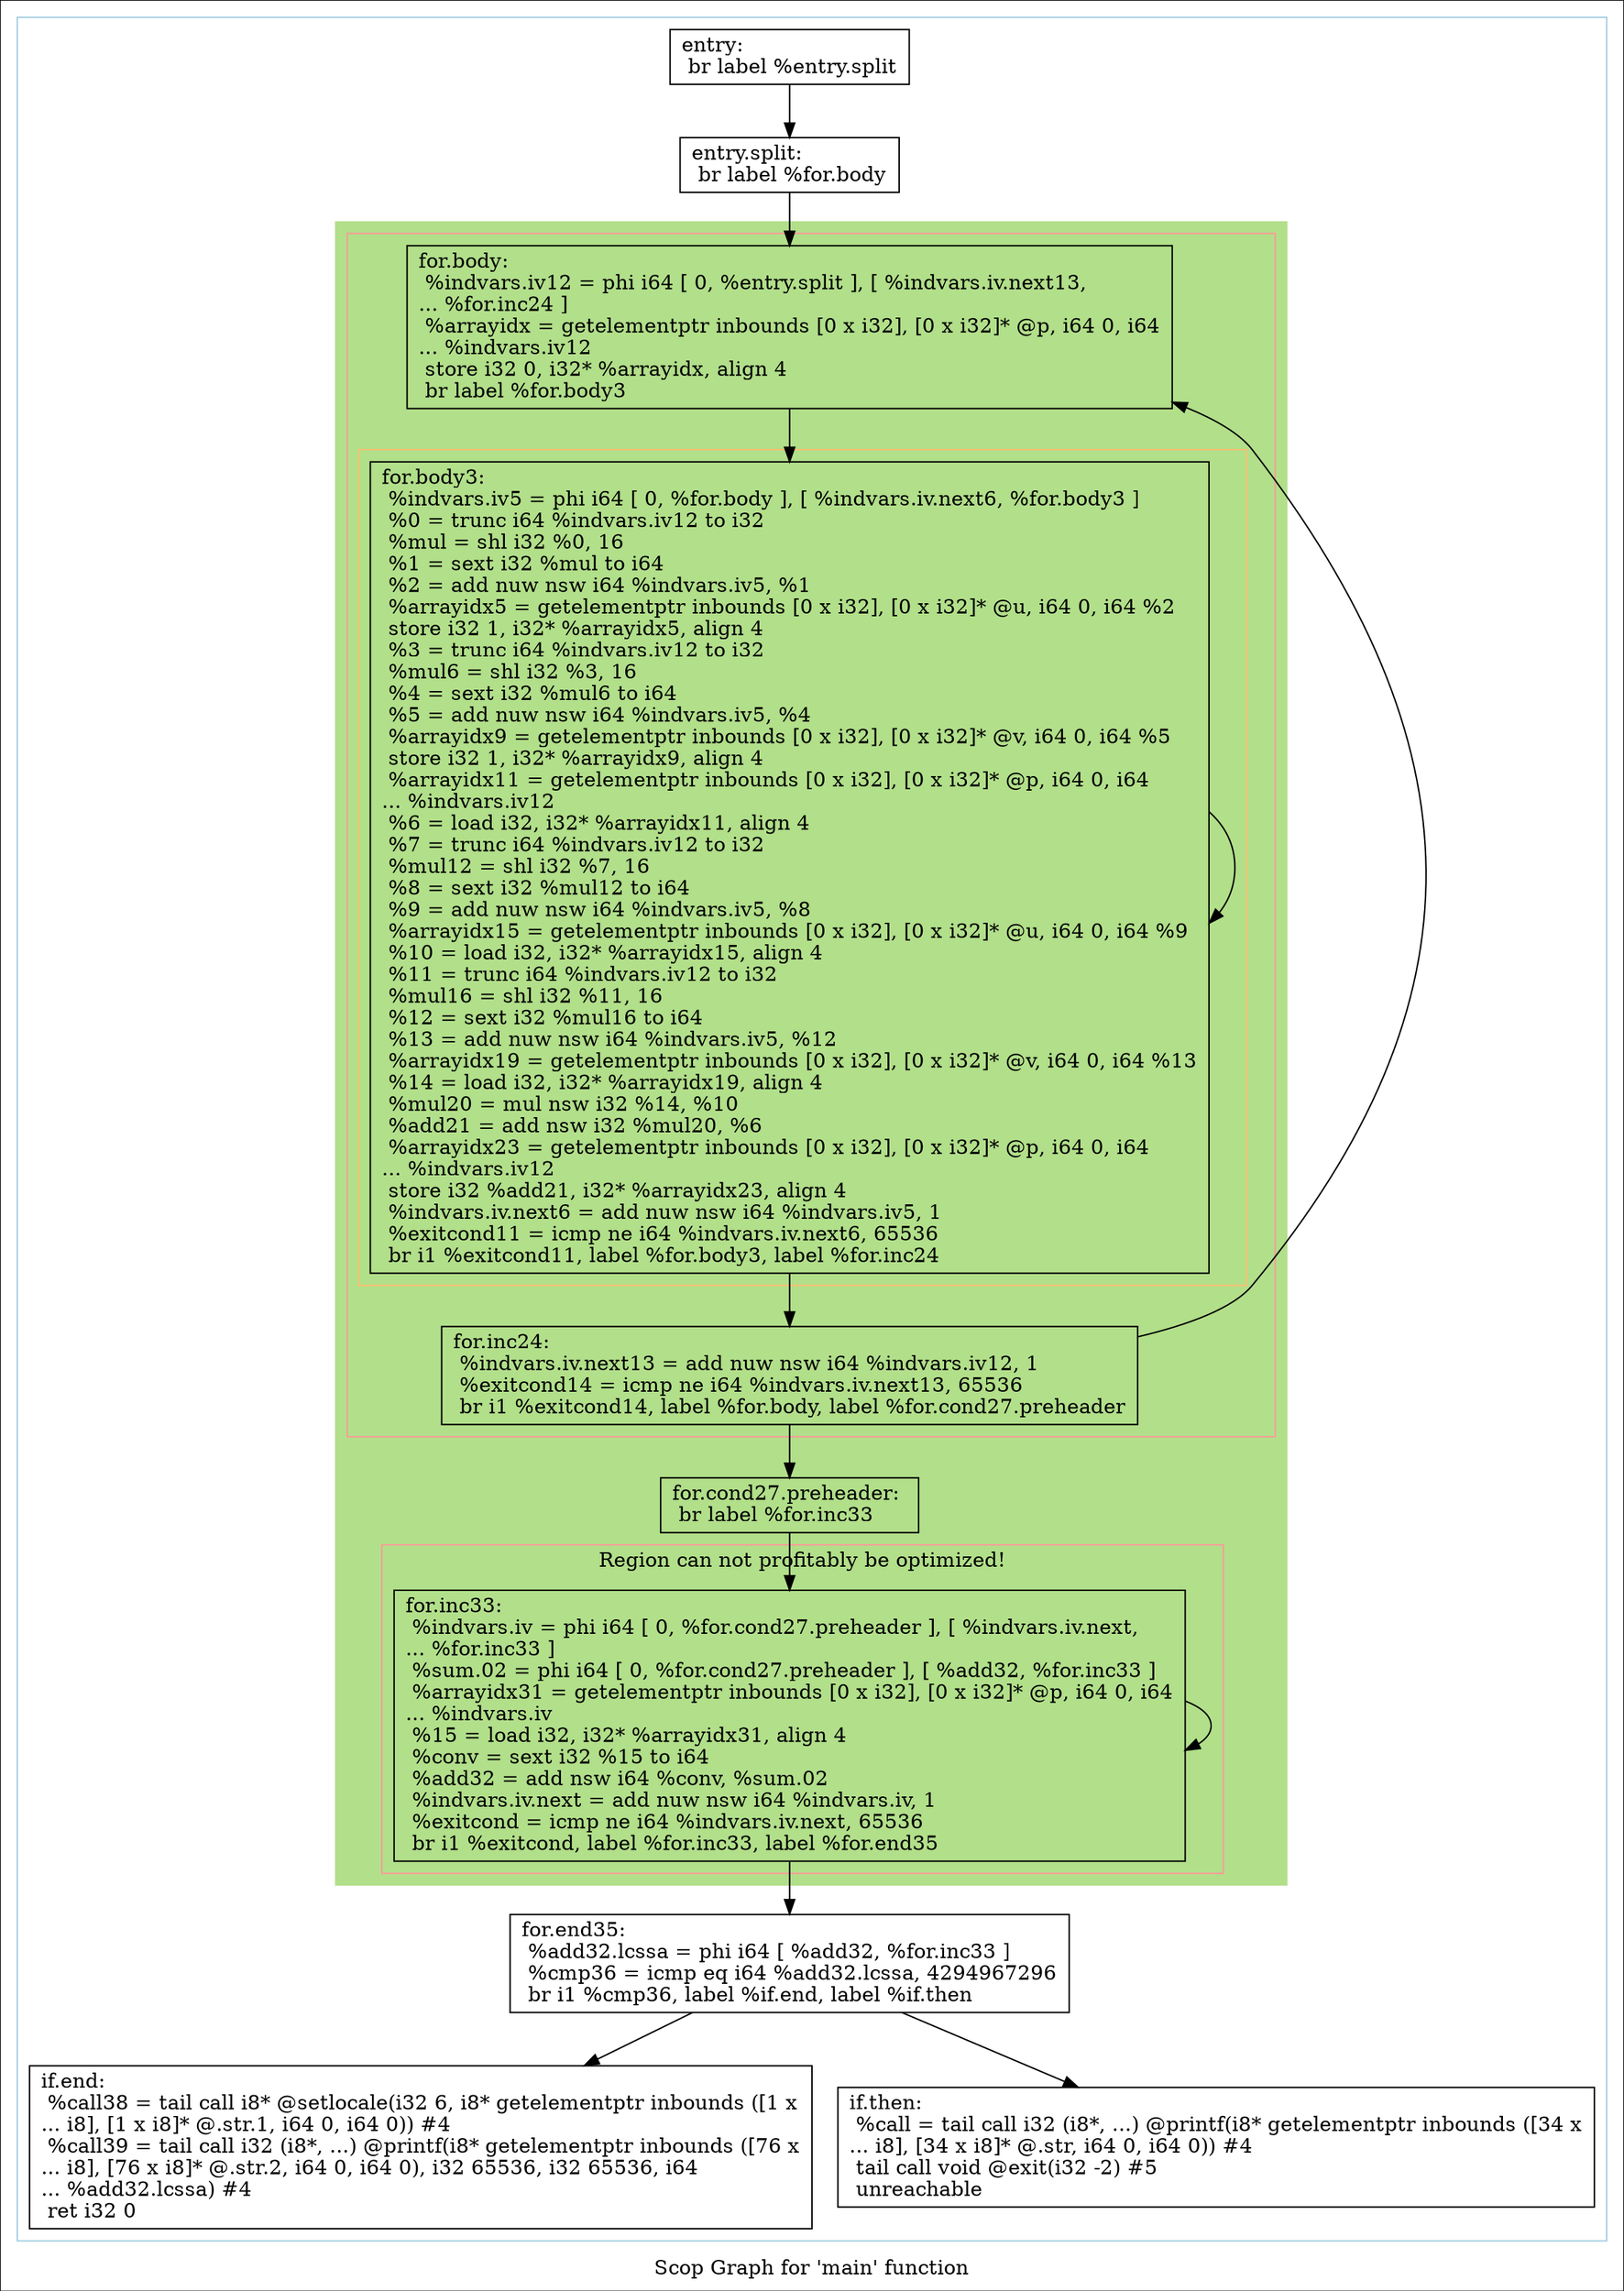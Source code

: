 digraph "Scop Graph for 'main' function" {
	label="Scop Graph for 'main' function";

	Node0x523b450 [shape=record,label="{entry:\l  br label %entry.split\l}"];
	Node0x523b450 -> Node0x524df10;
	Node0x524df10 [shape=record,label="{entry.split:                                      \l  br label %for.body\l}"];
	Node0x524df10 -> Node0x523b570;
	Node0x523b570 [shape=record,label="{for.body:                                         \l  %indvars.iv12 = phi i64 [ 0, %entry.split ], [ %indvars.iv.next13,\l... %for.inc24 ]\l  %arrayidx = getelementptr inbounds [0 x i32], [0 x i32]* @p, i64 0, i64\l... %indvars.iv12\l  store i32 0, i32* %arrayidx, align 4\l  br label %for.body3\l}"];
	Node0x523b570 -> Node0x5250170;
	Node0x5250170 [shape=record,label="{for.body3:                                        \l  %indvars.iv5 = phi i64 [ 0, %for.body ], [ %indvars.iv.next6, %for.body3 ]\l  %0 = trunc i64 %indvars.iv12 to i32\l  %mul = shl i32 %0, 16\l  %1 = sext i32 %mul to i64\l  %2 = add nuw nsw i64 %indvars.iv5, %1\l  %arrayidx5 = getelementptr inbounds [0 x i32], [0 x i32]* @u, i64 0, i64 %2\l  store i32 1, i32* %arrayidx5, align 4\l  %3 = trunc i64 %indvars.iv12 to i32\l  %mul6 = shl i32 %3, 16\l  %4 = sext i32 %mul6 to i64\l  %5 = add nuw nsw i64 %indvars.iv5, %4\l  %arrayidx9 = getelementptr inbounds [0 x i32], [0 x i32]* @v, i64 0, i64 %5\l  store i32 1, i32* %arrayidx9, align 4\l  %arrayidx11 = getelementptr inbounds [0 x i32], [0 x i32]* @p, i64 0, i64\l... %indvars.iv12\l  %6 = load i32, i32* %arrayidx11, align 4\l  %7 = trunc i64 %indvars.iv12 to i32\l  %mul12 = shl i32 %7, 16\l  %8 = sext i32 %mul12 to i64\l  %9 = add nuw nsw i64 %indvars.iv5, %8\l  %arrayidx15 = getelementptr inbounds [0 x i32], [0 x i32]* @u, i64 0, i64 %9\l  %10 = load i32, i32* %arrayidx15, align 4\l  %11 = trunc i64 %indvars.iv12 to i32\l  %mul16 = shl i32 %11, 16\l  %12 = sext i32 %mul16 to i64\l  %13 = add nuw nsw i64 %indvars.iv5, %12\l  %arrayidx19 = getelementptr inbounds [0 x i32], [0 x i32]* @v, i64 0, i64 %13\l  %14 = load i32, i32* %arrayidx19, align 4\l  %mul20 = mul nsw i32 %14, %10\l  %add21 = add nsw i32 %mul20, %6\l  %arrayidx23 = getelementptr inbounds [0 x i32], [0 x i32]* @p, i64 0, i64\l... %indvars.iv12\l  store i32 %add21, i32* %arrayidx23, align 4\l  %indvars.iv.next6 = add nuw nsw i64 %indvars.iv5, 1\l  %exitcond11 = icmp ne i64 %indvars.iv.next6, 65536\l  br i1 %exitcond11, label %for.body3, label %for.inc24\l}"];
	Node0x5250170 -> Node0x5250170[constraint=false];
	Node0x5250170 -> Node0x5249c50;
	Node0x5249c50 [shape=record,label="{for.inc24:                                        \l  %indvars.iv.next13 = add nuw nsw i64 %indvars.iv12, 1\l  %exitcond14 = icmp ne i64 %indvars.iv.next13, 65536\l  br i1 %exitcond14, label %for.body, label %for.cond27.preheader\l}"];
	Node0x5249c50 -> Node0x523b570[constraint=false];
	Node0x5249c50 -> Node0x524dc10;
	Node0x524dc10 [shape=record,label="{for.cond27.preheader:                             \l  br label %for.inc33\l}"];
	Node0x524dc10 -> Node0x524d7b0;
	Node0x524d7b0 [shape=record,label="{for.inc33:                                        \l  %indvars.iv = phi i64 [ 0, %for.cond27.preheader ], [ %indvars.iv.next,\l... %for.inc33 ]\l  %sum.02 = phi i64 [ 0, %for.cond27.preheader ], [ %add32, %for.inc33 ]\l  %arrayidx31 = getelementptr inbounds [0 x i32], [0 x i32]* @p, i64 0, i64\l... %indvars.iv\l  %15 = load i32, i32* %arrayidx31, align 4\l  %conv = sext i32 %15 to i64\l  %add32 = add nsw i64 %conv, %sum.02\l  %indvars.iv.next = add nuw nsw i64 %indvars.iv, 1\l  %exitcond = icmp ne i64 %indvars.iv.next, 65536\l  br i1 %exitcond, label %for.inc33, label %for.end35\l}"];
	Node0x524d7b0 -> Node0x524d7b0[constraint=false];
	Node0x524d7b0 -> Node0x524def0;
	Node0x524def0 [shape=record,label="{for.end35:                                        \l  %add32.lcssa = phi i64 [ %add32, %for.inc33 ]\l  %cmp36 = icmp eq i64 %add32.lcssa, 4294967296\l  br i1 %cmp36, label %if.end, label %if.then\l}"];
	Node0x524def0 -> Node0x524d410;
	Node0x524def0 -> Node0x524f1f0;
	Node0x524d410 [shape=record,label="{if.end:                                           \l  %call38 = tail call i8* @setlocale(i32 6, i8* getelementptr inbounds ([1 x\l... i8], [1 x i8]* @.str.1, i64 0, i64 0)) #4\l  %call39 = tail call i32 (i8*, ...) @printf(i8* getelementptr inbounds ([76 x\l... i8], [76 x i8]* @.str.2, i64 0, i64 0), i32 65536, i32 65536, i64\l... %add32.lcssa) #4\l  ret i32 0\l}"];
	Node0x524f1f0 [shape=record,label="{if.then:                                          \l  %call = tail call i32 (i8*, ...) @printf(i8* getelementptr inbounds ([34 x\l... i8], [34 x i8]* @.str, i64 0, i64 0)) #4\l  tail call void @exit(i32 -2) #5\l  unreachable\l}"];
	colorscheme = "paired12"
        subgraph cluster_0x523b3d0 {
          label = "";
          style = solid;
          color = 1
          subgraph cluster_0x524eeb0 {
            label = "";
            style = filled;
            color = 3            subgraph cluster_0x523c7b0 {
              label = "";
              style = solid;
              color = 5
              subgraph cluster_0x523c730 {
                label = "";
                style = solid;
                color = 7
                Node0x5250170;
              }
              Node0x523b570;
              Node0x5249c50;
            }
            subgraph cluster_0x523b4f0 {
              label = "Region can not profitably be optimized!";
              style = solid;
              color = 5
              Node0x524d7b0;
            }
            Node0x524dc10;
          }
          Node0x523b450;
          Node0x524df10;
          Node0x524def0;
          Node0x524d410;
          Node0x524f1f0;
        }
}

